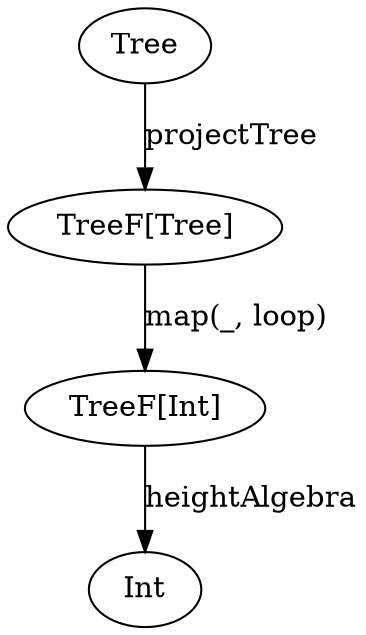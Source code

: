  digraph {
    B[label=Tree class="disabled"]
    ListFList[label="TreeF[Tree]" class="disabled"]
    ListFA[label="TreeF[Int]"]
    A[label=Int]

    B         -> ListFList [label=projectTree class="disabled"]
    ListFList -> ListFA[label="map(_, loop)" class="disabled"]
    ListFA    -> A [label=heightAlgebra]
}
